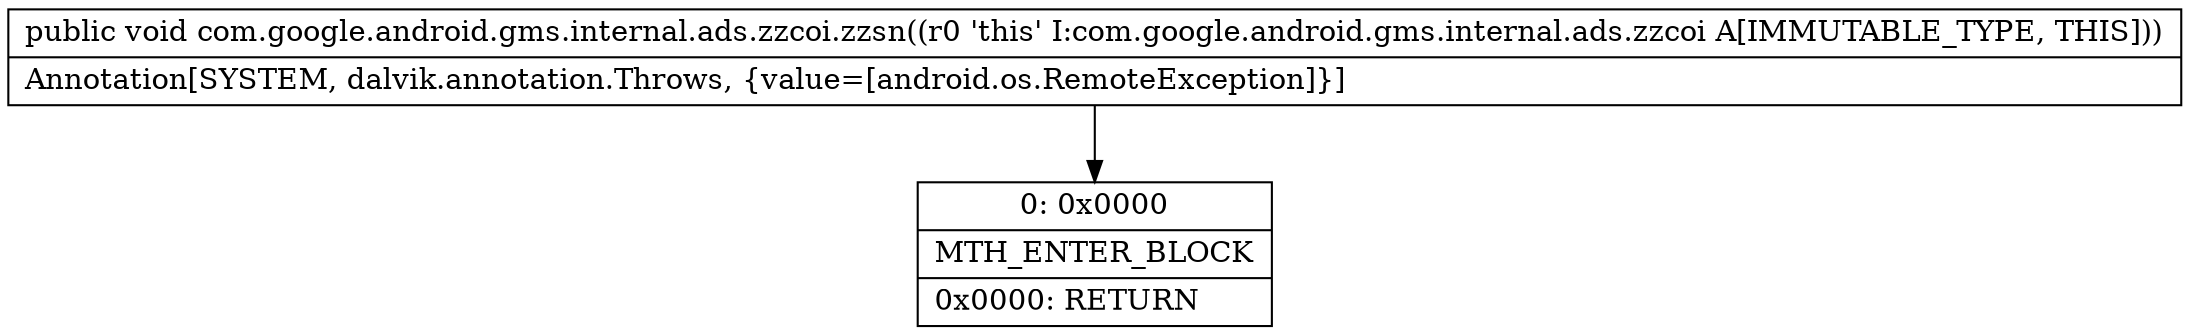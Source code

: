 digraph "CFG forcom.google.android.gms.internal.ads.zzcoi.zzsn()V" {
Node_0 [shape=record,label="{0\:\ 0x0000|MTH_ENTER_BLOCK\l|0x0000: RETURN   \l}"];
MethodNode[shape=record,label="{public void com.google.android.gms.internal.ads.zzcoi.zzsn((r0 'this' I:com.google.android.gms.internal.ads.zzcoi A[IMMUTABLE_TYPE, THIS]))  | Annotation[SYSTEM, dalvik.annotation.Throws, \{value=[android.os.RemoteException]\}]\l}"];
MethodNode -> Node_0;
}

